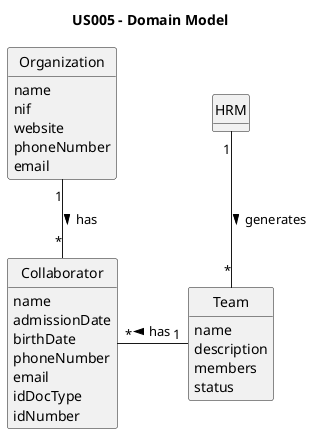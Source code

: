 @startuml
skinparam monochrome true
skinparam packageStyle rectangle
skinparam shadowing false
'skinparam linetype ortho


skinparam classAttributeIconSize 0
hide circle
hide methods

title US005 - Domain Model

class Organization {
    name
    nif
    website
    phoneNumber
    email
}

class Team{
    name
    description
    members
    status
}

class Collaborator{
    name
    admissionDate
    birthDate
    phoneNumber
    email
    idDocType
    idNumber
}

Organization "1" -- "*" Collaborator : "has >"
Team "1" --left "*" Collaborator : "has >"
HRM "1" -- "*" Team : "generates >"
@enduml
